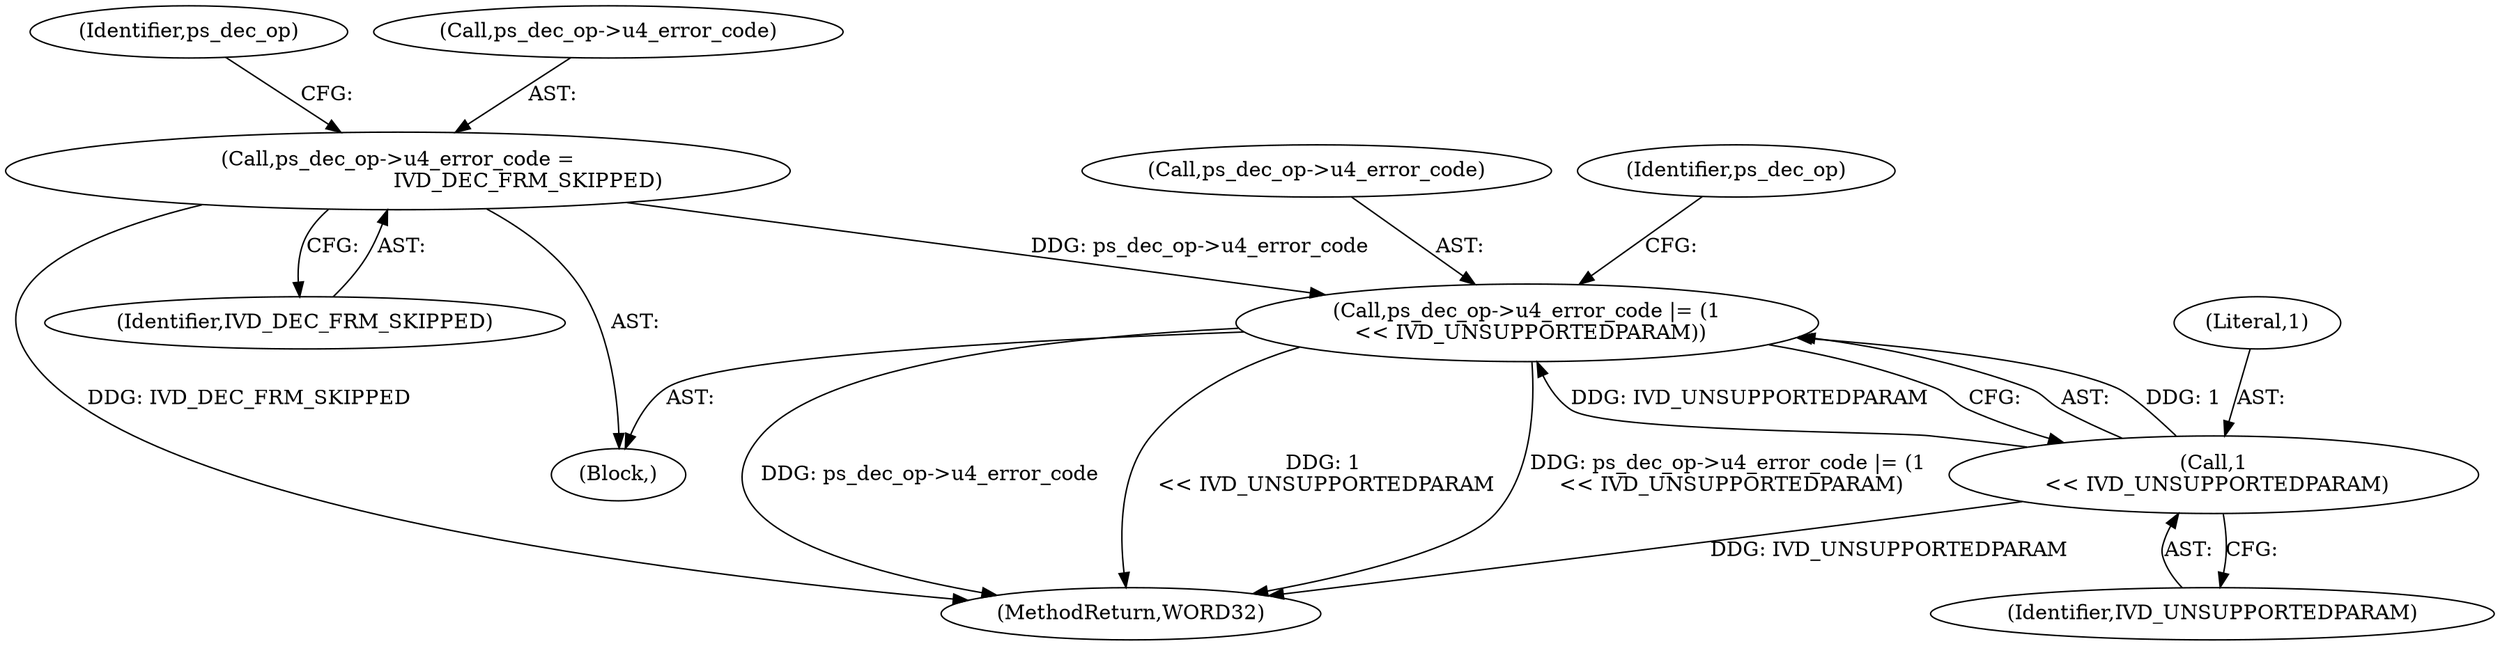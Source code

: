 digraph "0_Android_494561291a503840f385fbcd11d9bc5f4dc502b8@pointer" {
"1001175" [label="(Call,ps_dec_op->u4_error_code |= (1\n << IVD_UNSUPPORTEDPARAM))"];
"1001170" [label="(Call,ps_dec_op->u4_error_code =\n                                        IVD_DEC_FRM_SKIPPED)"];
"1001179" [label="(Call,1\n << IVD_UNSUPPORTEDPARAM)"];
"1001159" [label="(Block,)"];
"1001177" [label="(Identifier,ps_dec_op)"];
"1001171" [label="(Call,ps_dec_op->u4_error_code)"];
"1001180" [label="(Literal,1)"];
"1001181" [label="(Identifier,IVD_UNSUPPORTEDPARAM)"];
"1001175" [label="(Call,ps_dec_op->u4_error_code |= (1\n << IVD_UNSUPPORTEDPARAM))"];
"1002226" [label="(MethodReturn,WORD32)"];
"1001170" [label="(Call,ps_dec_op->u4_error_code =\n                                        IVD_DEC_FRM_SKIPPED)"];
"1001174" [label="(Identifier,IVD_DEC_FRM_SKIPPED)"];
"1001176" [label="(Call,ps_dec_op->u4_error_code)"];
"1001184" [label="(Identifier,ps_dec_op)"];
"1001179" [label="(Call,1\n << IVD_UNSUPPORTEDPARAM)"];
"1001175" -> "1001159"  [label="AST: "];
"1001175" -> "1001179"  [label="CFG: "];
"1001176" -> "1001175"  [label="AST: "];
"1001179" -> "1001175"  [label="AST: "];
"1001184" -> "1001175"  [label="CFG: "];
"1001175" -> "1002226"  [label="DDG: ps_dec_op->u4_error_code"];
"1001175" -> "1002226"  [label="DDG: 1\n << IVD_UNSUPPORTEDPARAM"];
"1001175" -> "1002226"  [label="DDG: ps_dec_op->u4_error_code |= (1\n << IVD_UNSUPPORTEDPARAM)"];
"1001170" -> "1001175"  [label="DDG: ps_dec_op->u4_error_code"];
"1001179" -> "1001175"  [label="DDG: 1"];
"1001179" -> "1001175"  [label="DDG: IVD_UNSUPPORTEDPARAM"];
"1001170" -> "1001159"  [label="AST: "];
"1001170" -> "1001174"  [label="CFG: "];
"1001171" -> "1001170"  [label="AST: "];
"1001174" -> "1001170"  [label="AST: "];
"1001177" -> "1001170"  [label="CFG: "];
"1001170" -> "1002226"  [label="DDG: IVD_DEC_FRM_SKIPPED"];
"1001179" -> "1001181"  [label="CFG: "];
"1001180" -> "1001179"  [label="AST: "];
"1001181" -> "1001179"  [label="AST: "];
"1001179" -> "1002226"  [label="DDG: IVD_UNSUPPORTEDPARAM"];
}
